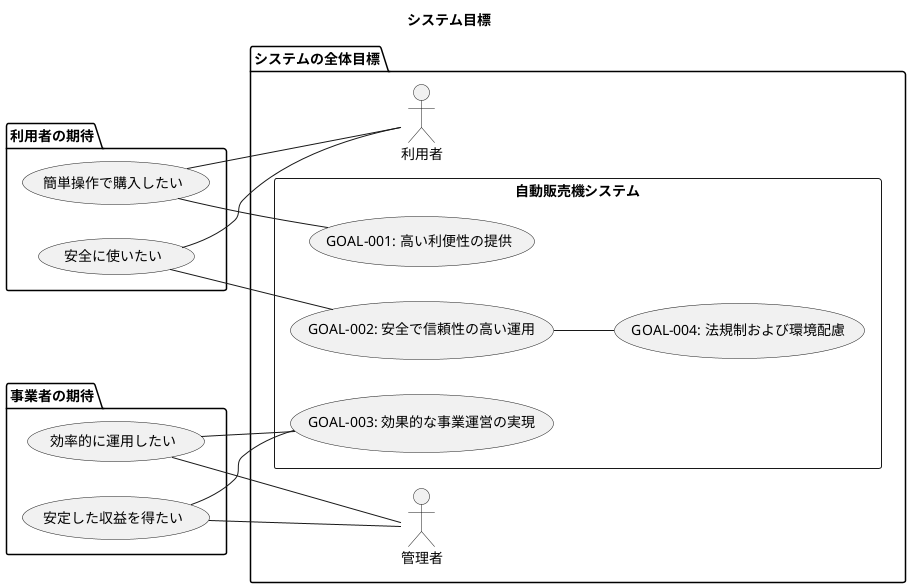 @startuml
left to right direction
title システム目標

package "利用者の期待" {
  usecase "簡単操作で購入したい" as U_Goal1
  usecase "安全に使いたい" as U_Goal2
}

package "事業者の期待" {
  usecase "効率的に運用したい" as B_Goal1
  usecase "安定した収益を得たい" as B_Goal2
}

package "システムの全体目標" {
  actor 利用者
  actor 管理者

  rectangle "自動販売機システム" {
    usecase "GOAL-001: 高い利便性の提供" as G1
    usecase "GOAL-002: 安全で信頼性の高い運用" as G2
    usecase "GOAL-003: 効果的な事業運営の実現" as G3
    usecase "GOAL-004: 法規制および環境配慮" as G4
  }
}

利用者 -- U_Goal1
利用者 -- U_Goal2
管理者 -- B_Goal1
管理者 -- B_Goal2

U_Goal1 -- G1
U_Goal2 -- G2
B_Goal1 -- G3
B_Goal2 -- G3
G2 -- G4
@enduml